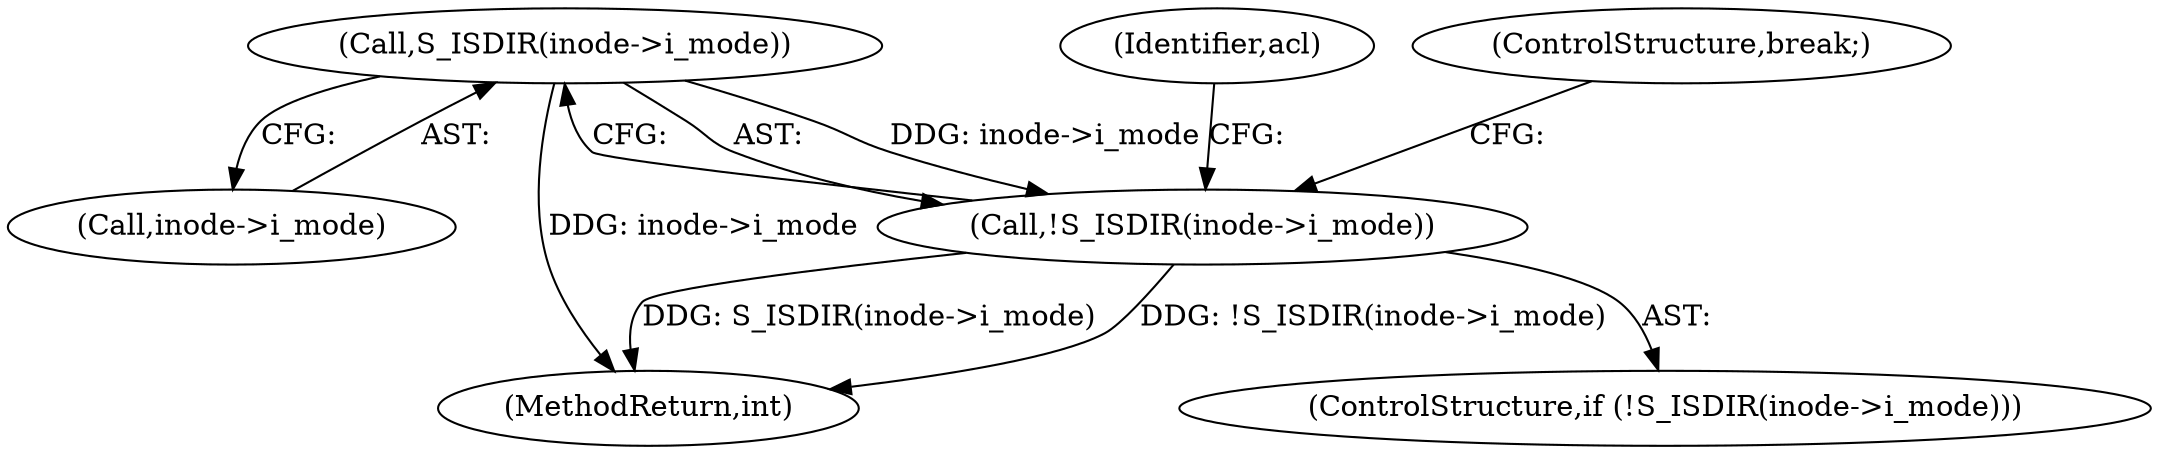 digraph "0_linux_073931017b49d9458aa351605b43a7e34598caef_7@pointer" {
"1000186" [label="(Call,S_ISDIR(inode->i_mode))"];
"1000185" [label="(Call,!S_ISDIR(inode->i_mode))"];
"1000186" [label="(Call,S_ISDIR(inode->i_mode))"];
"1000192" [label="(Identifier,acl)"];
"1000187" [label="(Call,inode->i_mode)"];
"1000196" [label="(ControlStructure,break;)"];
"1000216" [label="(MethodReturn,int)"];
"1000184" [label="(ControlStructure,if (!S_ISDIR(inode->i_mode)))"];
"1000185" [label="(Call,!S_ISDIR(inode->i_mode))"];
"1000186" -> "1000185"  [label="AST: "];
"1000186" -> "1000187"  [label="CFG: "];
"1000187" -> "1000186"  [label="AST: "];
"1000185" -> "1000186"  [label="CFG: "];
"1000186" -> "1000216"  [label="DDG: inode->i_mode"];
"1000186" -> "1000185"  [label="DDG: inode->i_mode"];
"1000185" -> "1000184"  [label="AST: "];
"1000192" -> "1000185"  [label="CFG: "];
"1000196" -> "1000185"  [label="CFG: "];
"1000185" -> "1000216"  [label="DDG: !S_ISDIR(inode->i_mode)"];
"1000185" -> "1000216"  [label="DDG: S_ISDIR(inode->i_mode)"];
}
